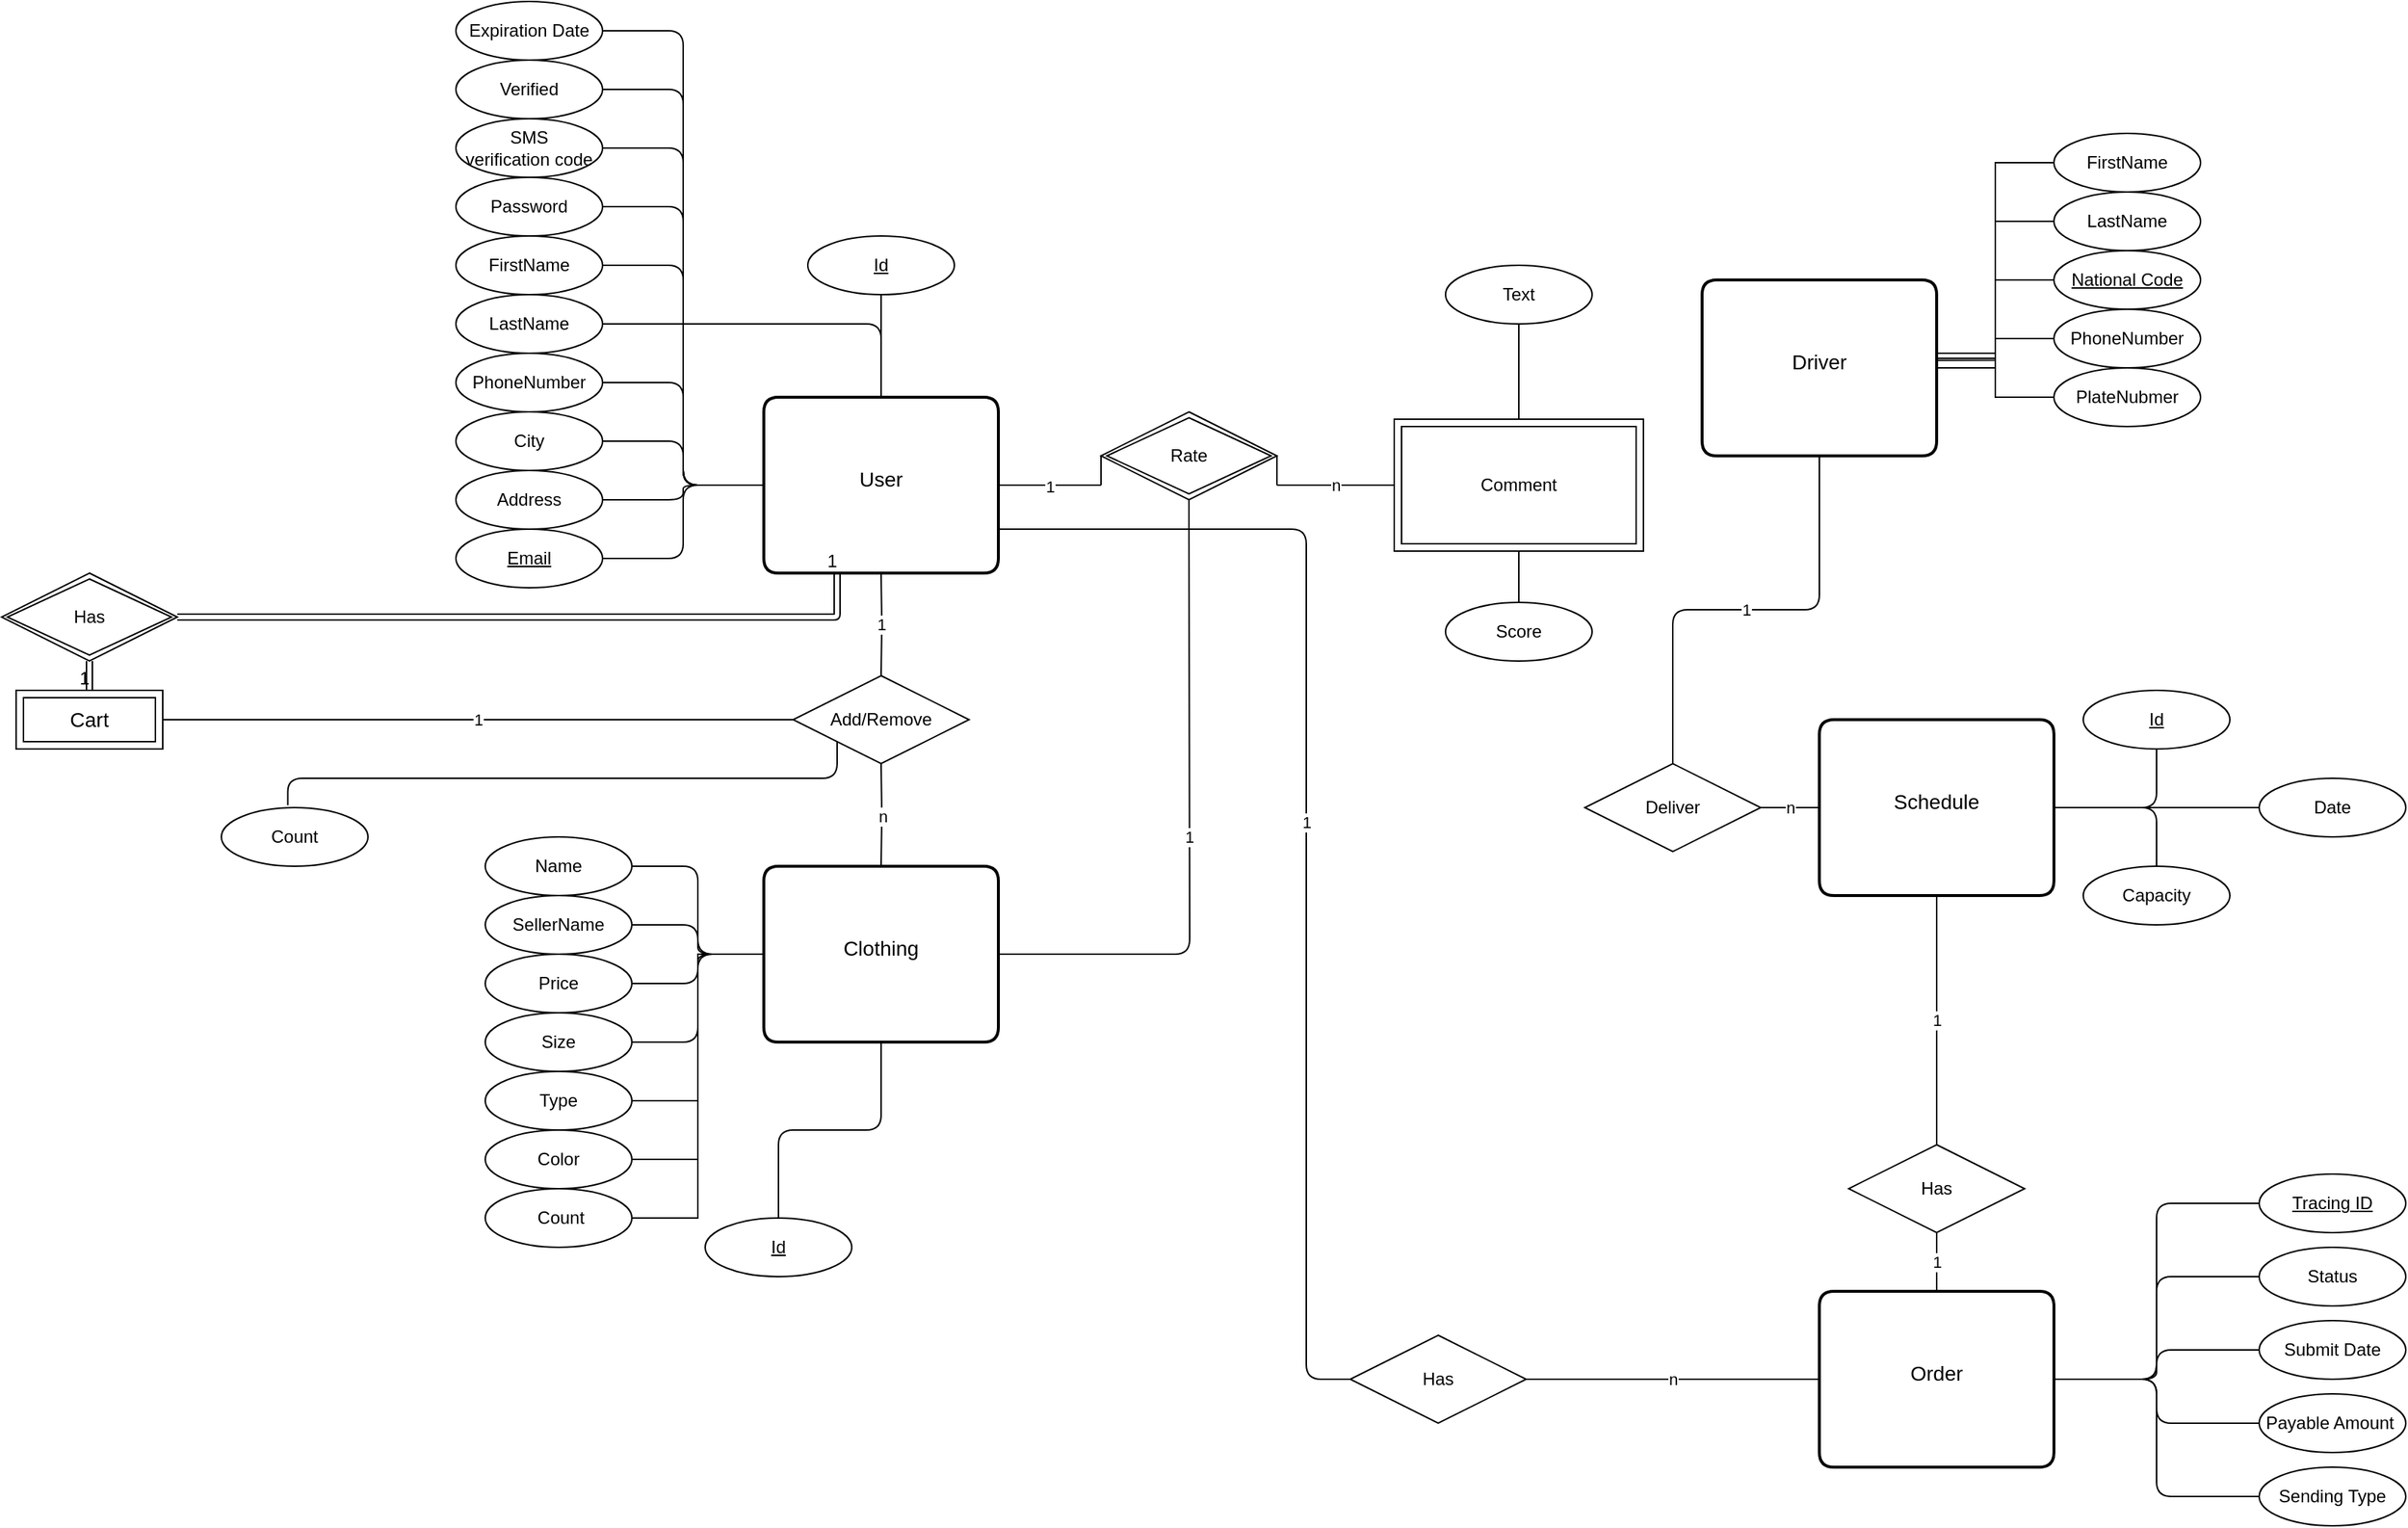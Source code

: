 <mxfile version="13.8.8" type="github">
  <diagram id="B7XgL3pODUn24mQnfjd7" name="Page-1">
    <mxGraphModel dx="1888" dy="1680" grid="1" gridSize="10" guides="1" tooltips="1" connect="1" arrows="1" fold="1" page="1" pageScale="1" pageWidth="850" pageHeight="1100" math="0" shadow="0">
      <root>
        <mxCell id="0" />
        <mxCell id="1" parent="0" />
        <mxCell id="Wokrbv4A2JVgRsXC0iDb-29" value="1" style="edgeStyle=orthogonalEdgeStyle;rounded=1;orthogonalLoop=1;jettySize=auto;html=1;endArrow=none;endFill=0;" parent="1" source="3wkuOAd4J-libN-LxBJQ-1" edge="1">
          <mxGeometry relative="1" as="geometry">
            <mxPoint x="-60" y="230" as="targetPoint" />
          </mxGeometry>
        </mxCell>
        <mxCell id="3wkuOAd4J-libN-LxBJQ-1" value="User" style="swimlane;childLayout=stackLayout;horizontal=1;startSize=110;horizontalStack=0;rounded=1;fontSize=14;fontStyle=0;strokeWidth=2;resizeParent=0;resizeLast=1;shadow=0;dashed=0;align=center;swimlaneLine=0;" parent="1" vertex="1">
          <mxGeometry x="-290" y="170" width="160" height="120" as="geometry" />
        </mxCell>
        <mxCell id="3wkuOAd4J-libN-LxBJQ-28" style="edgeStyle=orthogonalEdgeStyle;rounded=1;orthogonalLoop=1;jettySize=auto;html=1;entryX=1;entryY=0.5;entryDx=0;entryDy=0;endArrow=none;endFill=0;" parent="1" source="3wkuOAd4J-libN-LxBJQ-3" target="3wkuOAd4J-libN-LxBJQ-23" edge="1">
          <mxGeometry relative="1" as="geometry" />
        </mxCell>
        <mxCell id="Wokrbv4A2JVgRsXC0iDb-31" value="1" style="edgeStyle=orthogonalEdgeStyle;rounded=1;orthogonalLoop=1;jettySize=auto;html=1;exitX=1;exitY=0.5;exitDx=0;exitDy=0;entryX=0.5;entryY=1;entryDx=0;entryDy=0;endArrow=none;endFill=0;" parent="1" source="3wkuOAd4J-libN-LxBJQ-3" edge="1">
          <mxGeometry relative="1" as="geometry">
            <mxPoint y="260" as="targetPoint" />
          </mxGeometry>
        </mxCell>
        <mxCell id="3wkuOAd4J-libN-LxBJQ-3" value="Clothing" style="swimlane;childLayout=stackLayout;horizontal=1;startSize=110;horizontalStack=0;rounded=1;fontSize=14;fontStyle=0;strokeWidth=2;resizeParent=0;resizeLast=1;shadow=0;dashed=0;align=center;swimlaneLine=0;" parent="1" vertex="1">
          <mxGeometry x="-290" y="490" width="160" height="120" as="geometry" />
        </mxCell>
        <mxCell id="3wkuOAd4J-libN-LxBJQ-62" style="edgeStyle=orthogonalEdgeStyle;rounded=1;orthogonalLoop=1;jettySize=auto;html=1;entryX=0;entryY=0.5;entryDx=0;entryDy=0;endArrow=none;endFill=0;" parent="1" source="3wkuOAd4J-libN-LxBJQ-5" target="3wkuOAd4J-libN-LxBJQ-54" edge="1">
          <mxGeometry relative="1" as="geometry" />
        </mxCell>
        <mxCell id="3wkuOAd4J-libN-LxBJQ-5" value="Order" style="swimlane;childLayout=stackLayout;horizontal=1;startSize=110;horizontalStack=0;rounded=1;fontSize=14;fontStyle=0;strokeWidth=2;resizeParent=0;resizeLast=1;shadow=0;dashed=0;align=center;swimlaneLine=0;" parent="1" vertex="1">
          <mxGeometry x="430" y="780" width="160" height="120" as="geometry" />
        </mxCell>
        <mxCell id="3wkuOAd4J-libN-LxBJQ-6" value="Driver" style="swimlane;childLayout=stackLayout;horizontal=1;startSize=110;horizontalStack=0;rounded=1;fontSize=14;fontStyle=0;strokeWidth=2;resizeParent=0;resizeLast=1;shadow=0;dashed=0;align=center;swimlaneLine=0;" parent="1" vertex="1">
          <mxGeometry x="350" y="90" width="160" height="120" as="geometry" />
        </mxCell>
        <mxCell id="Wokrbv4A2JVgRsXC0iDb-5" value="1" style="edgeStyle=orthogonalEdgeStyle;rounded=1;orthogonalLoop=1;jettySize=auto;html=1;exitX=0.5;exitY=1;exitDx=0;exitDy=0;entryX=0.5;entryY=0;entryDx=0;entryDy=0;endArrow=none;endFill=0;" parent="1" source="3wkuOAd4J-libN-LxBJQ-7" target="Wokrbv4A2JVgRsXC0iDb-4" edge="1">
          <mxGeometry relative="1" as="geometry" />
        </mxCell>
        <mxCell id="3wkuOAd4J-libN-LxBJQ-7" value="Schedule" style="swimlane;childLayout=stackLayout;horizontal=1;startSize=110;horizontalStack=0;rounded=1;fontSize=14;fontStyle=0;strokeWidth=2;resizeParent=0;resizeLast=1;shadow=0;dashed=0;align=center;swimlaneLine=0;" parent="1" vertex="1">
          <mxGeometry x="430" y="390" width="160" height="120" as="geometry">
            <mxRectangle x="430" y="390" width="90" height="110" as="alternateBounds" />
          </mxGeometry>
        </mxCell>
        <mxCell id="3wkuOAd4J-libN-LxBJQ-16" style="edgeStyle=orthogonalEdgeStyle;rounded=1;orthogonalLoop=1;jettySize=auto;html=1;exitX=1;exitY=0.5;exitDx=0;exitDy=0;entryX=0;entryY=0.5;entryDx=0;entryDy=0;endArrow=none;endFill=0;" parent="1" source="3wkuOAd4J-libN-LxBJQ-9" target="3wkuOAd4J-libN-LxBJQ-1" edge="1">
          <mxGeometry relative="1" as="geometry" />
        </mxCell>
        <mxCell id="3wkuOAd4J-libN-LxBJQ-9" value="FirstName" style="ellipse;whiteSpace=wrap;html=1;align=center;" parent="1" vertex="1">
          <mxGeometry x="-500" y="60" width="100" height="40" as="geometry" />
        </mxCell>
        <mxCell id="3wkuOAd4J-libN-LxBJQ-17" style="edgeStyle=orthogonalEdgeStyle;rounded=1;orthogonalLoop=1;jettySize=auto;html=1;exitX=1;exitY=0.5;exitDx=0;exitDy=0;endArrow=none;endFill=0;" parent="1" source="3wkuOAd4J-libN-LxBJQ-10" target="3wkuOAd4J-libN-LxBJQ-1" edge="1">
          <mxGeometry relative="1" as="geometry" />
        </mxCell>
        <mxCell id="3wkuOAd4J-libN-LxBJQ-10" value="LastName" style="ellipse;whiteSpace=wrap;html=1;align=center;" parent="1" vertex="1">
          <mxGeometry x="-500" y="100" width="100" height="40" as="geometry" />
        </mxCell>
        <mxCell id="3wkuOAd4J-libN-LxBJQ-18" style="edgeStyle=orthogonalEdgeStyle;rounded=1;orthogonalLoop=1;jettySize=auto;html=1;exitX=1;exitY=0.5;exitDx=0;exitDy=0;endArrow=none;endFill=0;" parent="1" source="3wkuOAd4J-libN-LxBJQ-11" target="3wkuOAd4J-libN-LxBJQ-1" edge="1">
          <mxGeometry relative="1" as="geometry" />
        </mxCell>
        <mxCell id="3wkuOAd4J-libN-LxBJQ-11" value="PhoneNumber" style="ellipse;whiteSpace=wrap;html=1;align=center;" parent="1" vertex="1">
          <mxGeometry x="-500" y="140" width="100" height="40" as="geometry" />
        </mxCell>
        <mxCell id="3wkuOAd4J-libN-LxBJQ-20" style="edgeStyle=orthogonalEdgeStyle;rounded=1;orthogonalLoop=1;jettySize=auto;html=1;exitX=1;exitY=0.5;exitDx=0;exitDy=0;endArrow=none;endFill=0;" parent="1" source="3wkuOAd4J-libN-LxBJQ-12" target="3wkuOAd4J-libN-LxBJQ-1" edge="1">
          <mxGeometry relative="1" as="geometry" />
        </mxCell>
        <mxCell id="3wkuOAd4J-libN-LxBJQ-12" value="City" style="ellipse;whiteSpace=wrap;html=1;align=center;" parent="1" vertex="1">
          <mxGeometry x="-500" y="180" width="100" height="40" as="geometry" />
        </mxCell>
        <mxCell id="3wkuOAd4J-libN-LxBJQ-21" style="edgeStyle=orthogonalEdgeStyle;rounded=1;orthogonalLoop=1;jettySize=auto;html=1;exitX=1;exitY=0.5;exitDx=0;exitDy=0;endArrow=none;endFill=0;" parent="1" source="3wkuOAd4J-libN-LxBJQ-13" target="3wkuOAd4J-libN-LxBJQ-1" edge="1">
          <mxGeometry relative="1" as="geometry" />
        </mxCell>
        <mxCell id="3wkuOAd4J-libN-LxBJQ-13" value="Address" style="ellipse;whiteSpace=wrap;html=1;align=center;" parent="1" vertex="1">
          <mxGeometry x="-500" y="220" width="100" height="40" as="geometry" />
        </mxCell>
        <mxCell id="3wkuOAd4J-libN-LxBJQ-22" style="edgeStyle=orthogonalEdgeStyle;rounded=1;orthogonalLoop=1;jettySize=auto;html=1;exitX=1;exitY=0.5;exitDx=0;exitDy=0;endArrow=none;endFill=0;" parent="1" source="3wkuOAd4J-libN-LxBJQ-14" target="3wkuOAd4J-libN-LxBJQ-1" edge="1">
          <mxGeometry relative="1" as="geometry" />
        </mxCell>
        <mxCell id="3wkuOAd4J-libN-LxBJQ-14" value="&lt;u&gt;Email&lt;/u&gt;" style="ellipse;whiteSpace=wrap;html=1;align=center;" parent="1" vertex="1">
          <mxGeometry x="-500" y="260" width="100" height="40" as="geometry" />
        </mxCell>
        <mxCell id="3wkuOAd4J-libN-LxBJQ-23" value="Name" style="ellipse;whiteSpace=wrap;html=1;align=center;" parent="1" vertex="1">
          <mxGeometry x="-480" y="470" width="100" height="40" as="geometry" />
        </mxCell>
        <mxCell id="3wkuOAd4J-libN-LxBJQ-29" style="edgeStyle=orthogonalEdgeStyle;rounded=1;orthogonalLoop=1;jettySize=auto;html=1;endArrow=none;endFill=0;" parent="1" source="3wkuOAd4J-libN-LxBJQ-24" target="3wkuOAd4J-libN-LxBJQ-3" edge="1">
          <mxGeometry relative="1" as="geometry" />
        </mxCell>
        <mxCell id="3wkuOAd4J-libN-LxBJQ-24" value="SellerName" style="ellipse;whiteSpace=wrap;html=1;align=center;" parent="1" vertex="1">
          <mxGeometry x="-480" y="510" width="100" height="40" as="geometry" />
        </mxCell>
        <mxCell id="3wkuOAd4J-libN-LxBJQ-30" style="edgeStyle=orthogonalEdgeStyle;rounded=1;orthogonalLoop=1;jettySize=auto;html=1;exitX=1;exitY=0.5;exitDx=0;exitDy=0;endArrow=none;endFill=0;" parent="1" source="3wkuOAd4J-libN-LxBJQ-25" target="3wkuOAd4J-libN-LxBJQ-3" edge="1">
          <mxGeometry relative="1" as="geometry" />
        </mxCell>
        <mxCell id="3wkuOAd4J-libN-LxBJQ-25" value="Price" style="ellipse;whiteSpace=wrap;html=1;align=center;" parent="1" vertex="1">
          <mxGeometry x="-480" y="550" width="100" height="40" as="geometry" />
        </mxCell>
        <mxCell id="3wkuOAd4J-libN-LxBJQ-34" style="edgeStyle=orthogonalEdgeStyle;rounded=1;orthogonalLoop=1;jettySize=auto;html=1;exitX=1;exitY=0.5;exitDx=0;exitDy=0;entryX=0;entryY=0.5;entryDx=0;entryDy=0;endArrow=none;endFill=0;" parent="1" source="3wkuOAd4J-libN-LxBJQ-27" target="3wkuOAd4J-libN-LxBJQ-3" edge="1">
          <mxGeometry relative="1" as="geometry" />
        </mxCell>
        <mxCell id="3wkuOAd4J-libN-LxBJQ-27" value="Size" style="ellipse;whiteSpace=wrap;html=1;align=center;" parent="1" vertex="1">
          <mxGeometry x="-480" y="590" width="100" height="40" as="geometry" />
        </mxCell>
        <mxCell id="3wkuOAd4J-libN-LxBJQ-37" style="edgeStyle=orthogonalEdgeStyle;rounded=1;orthogonalLoop=1;jettySize=auto;html=1;endArrow=none;endFill=0;" parent="1" source="3wkuOAd4J-libN-LxBJQ-36" target="3wkuOAd4J-libN-LxBJQ-3" edge="1">
          <mxGeometry relative="1" as="geometry" />
        </mxCell>
        <mxCell id="3wkuOAd4J-libN-LxBJQ-36" value="Id" style="ellipse;whiteSpace=wrap;html=1;align=center;fontStyle=4;" parent="1" vertex="1">
          <mxGeometry x="-330" y="730" width="100" height="40" as="geometry" />
        </mxCell>
        <mxCell id="Wokrbv4A2JVgRsXC0iDb-27" style="edgeStyle=orthogonalEdgeStyle;rounded=1;orthogonalLoop=1;jettySize=auto;html=1;exitX=0.453;exitY=-0.042;exitDx=0;exitDy=0;endArrow=none;endFill=0;entryX=0;entryY=1;entryDx=0;entryDy=0;exitPerimeter=0;" parent="1" source="3wkuOAd4J-libN-LxBJQ-45" target="Wokrbv4A2JVgRsXC0iDb-24" edge="1">
          <mxGeometry relative="1" as="geometry">
            <mxPoint x="-530" y="420" as="targetPoint" />
            <Array as="points">
              <mxPoint x="-615" y="430" />
              <mxPoint x="-240" y="430" />
            </Array>
          </mxGeometry>
        </mxCell>
        <mxCell id="3wkuOAd4J-libN-LxBJQ-45" value="Count" style="ellipse;whiteSpace=wrap;html=1;align=center;" parent="1" vertex="1">
          <mxGeometry x="-660" y="450" width="100" height="40" as="geometry" />
        </mxCell>
        <mxCell id="3wkuOAd4J-libN-LxBJQ-55" style="edgeStyle=orthogonalEdgeStyle;rounded=1;orthogonalLoop=1;jettySize=auto;html=1;entryX=1;entryY=0.5;entryDx=0;entryDy=0;endArrow=none;endFill=0;" parent="1" source="3wkuOAd4J-libN-LxBJQ-49" target="3wkuOAd4J-libN-LxBJQ-5" edge="1">
          <mxGeometry relative="1" as="geometry" />
        </mxCell>
        <mxCell id="3wkuOAd4J-libN-LxBJQ-49" value="Tracing ID" style="ellipse;whiteSpace=wrap;html=1;align=center;fontStyle=4;" parent="1" vertex="1">
          <mxGeometry x="730" y="700" width="100" height="40" as="geometry" />
        </mxCell>
        <mxCell id="3wkuOAd4J-libN-LxBJQ-56" style="edgeStyle=orthogonalEdgeStyle;rounded=1;orthogonalLoop=1;jettySize=auto;html=1;exitX=0;exitY=0.5;exitDx=0;exitDy=0;endArrow=none;endFill=0;" parent="1" source="3wkuOAd4J-libN-LxBJQ-50" target="3wkuOAd4J-libN-LxBJQ-5" edge="1">
          <mxGeometry relative="1" as="geometry" />
        </mxCell>
        <mxCell id="3wkuOAd4J-libN-LxBJQ-50" value="Status" style="ellipse;whiteSpace=wrap;html=1;align=center;" parent="1" vertex="1">
          <mxGeometry x="730" y="750" width="100" height="40" as="geometry" />
        </mxCell>
        <mxCell id="3wkuOAd4J-libN-LxBJQ-57" style="edgeStyle=orthogonalEdgeStyle;rounded=1;orthogonalLoop=1;jettySize=auto;html=1;exitX=0;exitY=0.5;exitDx=0;exitDy=0;endArrow=none;endFill=0;" parent="1" source="3wkuOAd4J-libN-LxBJQ-51" target="3wkuOAd4J-libN-LxBJQ-5" edge="1">
          <mxGeometry relative="1" as="geometry" />
        </mxCell>
        <mxCell id="3wkuOAd4J-libN-LxBJQ-51" value="Submit Date" style="ellipse;whiteSpace=wrap;html=1;align=center;" parent="1" vertex="1">
          <mxGeometry x="730" y="800" width="100" height="40" as="geometry" />
        </mxCell>
        <mxCell id="3wkuOAd4J-libN-LxBJQ-58" style="edgeStyle=orthogonalEdgeStyle;rounded=1;orthogonalLoop=1;jettySize=auto;html=1;exitX=0;exitY=0.5;exitDx=0;exitDy=0;endArrow=none;endFill=0;" parent="1" source="3wkuOAd4J-libN-LxBJQ-52" target="3wkuOAd4J-libN-LxBJQ-5" edge="1">
          <mxGeometry relative="1" as="geometry" />
        </mxCell>
        <mxCell id="3wkuOAd4J-libN-LxBJQ-52" value="Payable Amount&amp;nbsp;" style="ellipse;whiteSpace=wrap;html=1;align=center;" parent="1" vertex="1">
          <mxGeometry x="730" y="850" width="100" height="40" as="geometry" />
        </mxCell>
        <mxCell id="3wkuOAd4J-libN-LxBJQ-54" value="Sending Type" style="ellipse;whiteSpace=wrap;html=1;align=center;" parent="1" vertex="1">
          <mxGeometry x="730" y="900" width="100" height="40" as="geometry" />
        </mxCell>
        <mxCell id="3wkuOAd4J-libN-LxBJQ-64" style="edgeStyle=orthogonalEdgeStyle;rounded=1;orthogonalLoop=1;jettySize=auto;html=1;endArrow=none;endFill=0;" parent="1" source="3wkuOAd4J-libN-LxBJQ-63" target="3wkuOAd4J-libN-LxBJQ-1" edge="1">
          <mxGeometry relative="1" as="geometry" />
        </mxCell>
        <mxCell id="3wkuOAd4J-libN-LxBJQ-63" value="Id" style="ellipse;whiteSpace=wrap;html=1;align=center;fontStyle=4;" parent="1" vertex="1">
          <mxGeometry x="-260" y="60" width="100" height="40" as="geometry" />
        </mxCell>
        <mxCell id="pEwSPlvupSQLcDzylhH3-2" style="edgeStyle=orthogonalEdgeStyle;rounded=0;orthogonalLoop=1;jettySize=auto;html=1;entryX=0;entryY=0.5;entryDx=0;entryDy=0;endArrow=none;endFill=0;" parent="1" source="pEwSPlvupSQLcDzylhH3-1" target="3wkuOAd4J-libN-LxBJQ-3" edge="1">
          <mxGeometry relative="1" as="geometry" />
        </mxCell>
        <mxCell id="pEwSPlvupSQLcDzylhH3-1" value="Type" style="ellipse;whiteSpace=wrap;html=1;align=center;" parent="1" vertex="1">
          <mxGeometry x="-480" y="630" width="100" height="40" as="geometry" />
        </mxCell>
        <mxCell id="pEwSPlvupSQLcDzylhH3-5" style="edgeStyle=orthogonalEdgeStyle;rounded=0;orthogonalLoop=1;jettySize=auto;html=1;entryX=0;entryY=0.5;entryDx=0;entryDy=0;endArrow=none;endFill=0;" parent="1" source="pEwSPlvupSQLcDzylhH3-3" target="3wkuOAd4J-libN-LxBJQ-3" edge="1">
          <mxGeometry relative="1" as="geometry" />
        </mxCell>
        <mxCell id="pEwSPlvupSQLcDzylhH3-3" value="Color" style="ellipse;whiteSpace=wrap;html=1;align=center;" parent="1" vertex="1">
          <mxGeometry x="-480" y="670" width="100" height="40" as="geometry" />
        </mxCell>
        <mxCell id="pEwSPlvupSQLcDzylhH3-6" style="edgeStyle=orthogonalEdgeStyle;rounded=0;orthogonalLoop=1;jettySize=auto;html=1;entryX=0;entryY=0.5;entryDx=0;entryDy=0;endArrow=none;endFill=0;" parent="1" source="pEwSPlvupSQLcDzylhH3-4" target="3wkuOAd4J-libN-LxBJQ-3" edge="1">
          <mxGeometry relative="1" as="geometry" />
        </mxCell>
        <mxCell id="pEwSPlvupSQLcDzylhH3-4" value="&amp;nbsp;Count" style="ellipse;whiteSpace=wrap;html=1;align=center;" parent="1" vertex="1">
          <mxGeometry x="-480" y="710" width="100" height="40" as="geometry" />
        </mxCell>
        <mxCell id="Wokrbv4A2JVgRsXC0iDb-26" value="1" style="edgeStyle=orthogonalEdgeStyle;rounded=1;orthogonalLoop=1;jettySize=auto;html=1;exitX=1;exitY=0.5;exitDx=0;exitDy=0;entryX=0;entryY=0.5;entryDx=0;entryDy=0;endArrow=none;endFill=0;" parent="1" source="pEwSPlvupSQLcDzylhH3-7" target="Wokrbv4A2JVgRsXC0iDb-24" edge="1">
          <mxGeometry relative="1" as="geometry" />
        </mxCell>
        <mxCell id="pEwSPlvupSQLcDzylhH3-7" value="&lt;span style=&quot;font-size: 14px&quot;&gt;Cart&lt;/span&gt;" style="shape=ext;margin=3;double=1;whiteSpace=wrap;html=1;align=center;" parent="1" vertex="1">
          <mxGeometry x="-800" y="370" width="100" height="40" as="geometry" />
        </mxCell>
        <mxCell id="pEwSPlvupSQLcDzylhH3-16" style="edgeStyle=orthogonalEdgeStyle;rounded=0;orthogonalLoop=1;jettySize=auto;html=1;entryX=0.994;entryY=0.457;entryDx=0;entryDy=0;entryPerimeter=0;endArrow=none;endFill=0;" parent="1" source="pEwSPlvupSQLcDzylhH3-11" target="3wkuOAd4J-libN-LxBJQ-6" edge="1">
          <mxGeometry relative="1" as="geometry" />
        </mxCell>
        <mxCell id="pEwSPlvupSQLcDzylhH3-11" value="FirstName" style="ellipse;whiteSpace=wrap;html=1;align=center;" parent="1" vertex="1">
          <mxGeometry x="590" y="-10" width="100" height="40" as="geometry" />
        </mxCell>
        <mxCell id="pEwSPlvupSQLcDzylhH3-17" style="edgeStyle=orthogonalEdgeStyle;rounded=0;orthogonalLoop=1;jettySize=auto;html=1;entryX=0.994;entryY=0.446;entryDx=0;entryDy=0;entryPerimeter=0;endArrow=none;endFill=0;" parent="1" source="pEwSPlvupSQLcDzylhH3-12" target="3wkuOAd4J-libN-LxBJQ-6" edge="1">
          <mxGeometry relative="1" as="geometry" />
        </mxCell>
        <mxCell id="pEwSPlvupSQLcDzylhH3-12" value="LastName" style="ellipse;whiteSpace=wrap;html=1;align=center;" parent="1" vertex="1">
          <mxGeometry x="590" y="30" width="100" height="40" as="geometry" />
        </mxCell>
        <mxCell id="pEwSPlvupSQLcDzylhH3-19" style="edgeStyle=orthogonalEdgeStyle;rounded=0;orthogonalLoop=1;jettySize=auto;html=1;endArrow=none;endFill=0;" parent="1" source="pEwSPlvupSQLcDzylhH3-13" target="3wkuOAd4J-libN-LxBJQ-6" edge="1">
          <mxGeometry relative="1" as="geometry" />
        </mxCell>
        <mxCell id="pEwSPlvupSQLcDzylhH3-13" value="National Code" style="ellipse;whiteSpace=wrap;html=1;align=center;fontStyle=4;" parent="1" vertex="1">
          <mxGeometry x="590" y="70" width="100" height="40" as="geometry" />
        </mxCell>
        <mxCell id="pEwSPlvupSQLcDzylhH3-20" style="edgeStyle=orthogonalEdgeStyle;rounded=0;orthogonalLoop=1;jettySize=auto;html=1;exitX=0;exitY=0.5;exitDx=0;exitDy=0;entryX=1;entryY=0.417;entryDx=0;entryDy=0;entryPerimeter=0;endArrow=none;endFill=0;" parent="1" source="pEwSPlvupSQLcDzylhH3-14" target="3wkuOAd4J-libN-LxBJQ-6" edge="1">
          <mxGeometry relative="1" as="geometry" />
        </mxCell>
        <mxCell id="pEwSPlvupSQLcDzylhH3-14" value="PhoneNumber" style="ellipse;whiteSpace=wrap;html=1;align=center;" parent="1" vertex="1">
          <mxGeometry x="590" y="110" width="100" height="40" as="geometry" />
        </mxCell>
        <mxCell id="pEwSPlvupSQLcDzylhH3-21" style="edgeStyle=orthogonalEdgeStyle;rounded=0;orthogonalLoop=1;jettySize=auto;html=1;entryX=1;entryY=0.5;entryDx=0;entryDy=0;endArrow=none;endFill=0;" parent="1" source="pEwSPlvupSQLcDzylhH3-15" target="3wkuOAd4J-libN-LxBJQ-6" edge="1">
          <mxGeometry relative="1" as="geometry" />
        </mxCell>
        <mxCell id="pEwSPlvupSQLcDzylhH3-15" value="PlateNubmer" style="ellipse;whiteSpace=wrap;html=1;align=center;" parent="1" vertex="1">
          <mxGeometry x="590" y="150" width="100" height="40" as="geometry" />
        </mxCell>
        <mxCell id="Wokrbv4A2JVgRsXC0iDb-10" style="edgeStyle=orthogonalEdgeStyle;rounded=1;orthogonalLoop=1;jettySize=auto;html=1;exitX=0.5;exitY=1;exitDx=0;exitDy=0;entryX=1;entryY=0.5;entryDx=0;entryDy=0;endArrow=none;endFill=0;" parent="1" source="pEwSPlvupSQLcDzylhH3-22" target="3wkuOAd4J-libN-LxBJQ-7" edge="1">
          <mxGeometry relative="1" as="geometry" />
        </mxCell>
        <mxCell id="pEwSPlvupSQLcDzylhH3-22" value="Id" style="ellipse;whiteSpace=wrap;html=1;align=center;fontStyle=4;" parent="1" vertex="1">
          <mxGeometry x="610" y="370" width="100" height="40" as="geometry" />
        </mxCell>
        <mxCell id="Wokrbv4A2JVgRsXC0iDb-2" style="edgeStyle=orthogonalEdgeStyle;rounded=1;orthogonalLoop=1;jettySize=auto;html=1;exitX=0;exitY=0.5;exitDx=0;exitDy=0;entryX=1;entryY=0.5;entryDx=0;entryDy=0;endArrow=none;endFill=0;" parent="1" source="pEwSPlvupSQLcDzylhH3-23" target="3wkuOAd4J-libN-LxBJQ-7" edge="1">
          <mxGeometry relative="1" as="geometry" />
        </mxCell>
        <mxCell id="pEwSPlvupSQLcDzylhH3-23" value="Date" style="ellipse;whiteSpace=wrap;html=1;align=center;" parent="1" vertex="1">
          <mxGeometry x="730" y="430" width="100" height="40" as="geometry" />
        </mxCell>
        <mxCell id="Wokrbv4A2JVgRsXC0iDb-11" style="edgeStyle=orthogonalEdgeStyle;rounded=1;orthogonalLoop=1;jettySize=auto;html=1;exitX=0.5;exitY=0;exitDx=0;exitDy=0;endArrow=none;endFill=0;" parent="1" source="pEwSPlvupSQLcDzylhH3-24" target="3wkuOAd4J-libN-LxBJQ-7" edge="1">
          <mxGeometry relative="1" as="geometry" />
        </mxCell>
        <mxCell id="pEwSPlvupSQLcDzylhH3-24" value="Capacity" style="ellipse;whiteSpace=wrap;html=1;align=center;" parent="1" vertex="1">
          <mxGeometry x="610" y="490" width="100" height="40" as="geometry" />
        </mxCell>
        <mxCell id="Wokrbv4A2JVgRsXC0iDb-6" value="1" style="edgeStyle=orthogonalEdgeStyle;rounded=1;orthogonalLoop=1;jettySize=auto;html=1;exitX=0.5;exitY=1;exitDx=0;exitDy=0;entryX=0.5;entryY=0;entryDx=0;entryDy=0;endArrow=none;endFill=0;" parent="1" source="Wokrbv4A2JVgRsXC0iDb-4" target="3wkuOAd4J-libN-LxBJQ-5" edge="1">
          <mxGeometry relative="1" as="geometry" />
        </mxCell>
        <mxCell id="Wokrbv4A2JVgRsXC0iDb-4" value="Has" style="shape=rhombus;perimeter=rhombusPerimeter;whiteSpace=wrap;html=1;align=center;" parent="1" vertex="1">
          <mxGeometry x="450" y="680" width="120" height="60" as="geometry" />
        </mxCell>
        <mxCell id="Wokrbv4A2JVgRsXC0iDb-8" value="n" style="edgeStyle=orthogonalEdgeStyle;rounded=1;orthogonalLoop=1;jettySize=auto;html=1;exitX=1;exitY=0.5;exitDx=0;exitDy=0;entryX=0;entryY=0.5;entryDx=0;entryDy=0;endArrow=none;endFill=0;" parent="1" source="Wokrbv4A2JVgRsXC0iDb-7" target="3wkuOAd4J-libN-LxBJQ-7" edge="1">
          <mxGeometry relative="1" as="geometry" />
        </mxCell>
        <mxCell id="Wokrbv4A2JVgRsXC0iDb-9" value="1" style="edgeStyle=orthogonalEdgeStyle;rounded=1;orthogonalLoop=1;jettySize=auto;html=1;exitX=0.5;exitY=0;exitDx=0;exitDy=0;entryX=0.5;entryY=1;entryDx=0;entryDy=0;endArrow=none;endFill=0;" parent="1" source="Wokrbv4A2JVgRsXC0iDb-7" target="3wkuOAd4J-libN-LxBJQ-6" edge="1">
          <mxGeometry relative="1" as="geometry" />
        </mxCell>
        <mxCell id="Wokrbv4A2JVgRsXC0iDb-7" value="Deliver" style="shape=rhombus;perimeter=rhombusPerimeter;whiteSpace=wrap;html=1;align=center;" parent="1" vertex="1">
          <mxGeometry x="270" y="420" width="120" height="60" as="geometry" />
        </mxCell>
        <mxCell id="Wokrbv4A2JVgRsXC0iDb-30" value="n" style="edgeStyle=orthogonalEdgeStyle;rounded=1;orthogonalLoop=1;jettySize=auto;html=1;endArrow=none;endFill=0;" parent="1" source="Wokrbv4A2JVgRsXC0iDb-14" edge="1">
          <mxGeometry relative="1" as="geometry">
            <mxPoint x="60" y="230" as="targetPoint" />
          </mxGeometry>
        </mxCell>
        <mxCell id="Wokrbv4A2JVgRsXC0iDb-14" value="Comment" style="shape=ext;margin=3;double=1;whiteSpace=wrap;html=1;align=center;" parent="1" vertex="1">
          <mxGeometry x="140" y="185" width="170" height="90" as="geometry" />
        </mxCell>
        <mxCell id="Wokrbv4A2JVgRsXC0iDb-17" value="1" style="edgeStyle=orthogonalEdgeStyle;rounded=1;orthogonalLoop=1;jettySize=auto;html=1;exitX=0.5;exitY=0;exitDx=0;exitDy=0;entryX=0.5;entryY=1;entryDx=0;entryDy=0;endArrow=none;endFill=0;" parent="1" target="3wkuOAd4J-libN-LxBJQ-1" edge="1">
          <mxGeometry relative="1" as="geometry">
            <mxPoint x="-210" y="360" as="sourcePoint" />
          </mxGeometry>
        </mxCell>
        <mxCell id="Wokrbv4A2JVgRsXC0iDb-18" value="n" style="edgeStyle=orthogonalEdgeStyle;rounded=1;orthogonalLoop=1;jettySize=auto;html=1;exitX=0.5;exitY=1;exitDx=0;exitDy=0;entryX=0.5;entryY=0;entryDx=0;entryDy=0;endArrow=none;endFill=0;" parent="1" target="3wkuOAd4J-libN-LxBJQ-3" edge="1">
          <mxGeometry relative="1" as="geometry">
            <mxPoint x="-210" y="420" as="sourcePoint" />
          </mxGeometry>
        </mxCell>
        <mxCell id="Wokrbv4A2JVgRsXC0iDb-21" value="" style="edgeStyle=orthogonalEdgeStyle;rounded=1;orthogonalLoop=1;jettySize=auto;html=1;endArrow=none;endFill=0;" parent="1" source="Wokrbv4A2JVgRsXC0iDb-20" target="Wokrbv4A2JVgRsXC0iDb-14" edge="1">
          <mxGeometry relative="1" as="geometry" />
        </mxCell>
        <mxCell id="Wokrbv4A2JVgRsXC0iDb-20" value="Score" style="ellipse;whiteSpace=wrap;html=1;align=center;" parent="1" vertex="1">
          <mxGeometry x="175" y="310" width="100" height="40" as="geometry" />
        </mxCell>
        <mxCell id="Wokrbv4A2JVgRsXC0iDb-23" value="" style="edgeStyle=orthogonalEdgeStyle;rounded=1;orthogonalLoop=1;jettySize=auto;html=1;endArrow=none;endFill=0;" parent="1" source="Wokrbv4A2JVgRsXC0iDb-22" target="Wokrbv4A2JVgRsXC0iDb-14" edge="1">
          <mxGeometry relative="1" as="geometry" />
        </mxCell>
        <mxCell id="Wokrbv4A2JVgRsXC0iDb-22" value="Text" style="ellipse;whiteSpace=wrap;html=1;align=center;" parent="1" vertex="1">
          <mxGeometry x="175" y="80" width="100" height="40" as="geometry" />
        </mxCell>
        <mxCell id="Wokrbv4A2JVgRsXC0iDb-24" value="Add/Remove" style="shape=rhombus;perimeter=rhombusPerimeter;whiteSpace=wrap;html=1;align=center;" parent="1" vertex="1">
          <mxGeometry x="-270" y="360" width="120" height="60" as="geometry" />
        </mxCell>
        <mxCell id="Wokrbv4A2JVgRsXC0iDb-33" style="edgeStyle=orthogonalEdgeStyle;rounded=1;orthogonalLoop=1;jettySize=auto;html=1;exitX=0;exitY=0.5;exitDx=0;exitDy=0;endArrow=none;endFill=0;" parent="1" source="Wokrbv4A2JVgRsXC0iDb-32" edge="1">
          <mxGeometry relative="1" as="geometry">
            <mxPoint x="-60" y="230" as="targetPoint" />
          </mxGeometry>
        </mxCell>
        <mxCell id="Wokrbv4A2JVgRsXC0iDb-34" style="edgeStyle=orthogonalEdgeStyle;rounded=1;orthogonalLoop=1;jettySize=auto;html=1;exitX=1;exitY=0.5;exitDx=0;exitDy=0;endArrow=none;endFill=0;" parent="1" source="Wokrbv4A2JVgRsXC0iDb-32" edge="1">
          <mxGeometry relative="1" as="geometry">
            <mxPoint x="60" y="230" as="targetPoint" />
          </mxGeometry>
        </mxCell>
        <mxCell id="Wokrbv4A2JVgRsXC0iDb-35" style="edgeStyle=orthogonalEdgeStyle;rounded=1;orthogonalLoop=1;jettySize=auto;html=1;exitX=0.5;exitY=1;exitDx=0;exitDy=0;endArrow=none;endFill=0;" parent="1" source="Wokrbv4A2JVgRsXC0iDb-32" edge="1">
          <mxGeometry relative="1" as="geometry">
            <mxPoint y="270" as="targetPoint" />
          </mxGeometry>
        </mxCell>
        <mxCell id="Wokrbv4A2JVgRsXC0iDb-32" value="Rate" style="shape=rhombus;double=1;perimeter=rhombusPerimeter;whiteSpace=wrap;html=1;align=center;" parent="1" vertex="1">
          <mxGeometry x="-60" y="180" width="120" height="60" as="geometry" />
        </mxCell>
        <mxCell id="Wokrbv4A2JVgRsXC0iDb-37" value="Has" style="shape=rhombus;double=1;perimeter=rhombusPerimeter;whiteSpace=wrap;html=1;align=center;" parent="1" vertex="1">
          <mxGeometry x="-810" y="290" width="120" height="60" as="geometry" />
        </mxCell>
        <mxCell id="Wokrbv4A2JVgRsXC0iDb-41" value="" style="shape=link;html=1;rounded=1;endArrow=none;endFill=0;strokeColor=#000000;exitX=1;exitY=0.5;exitDx=0;exitDy=0;" parent="1" source="Wokrbv4A2JVgRsXC0iDb-37" edge="1">
          <mxGeometry relative="1" as="geometry">
            <mxPoint x="-550" y="319.66" as="sourcePoint" />
            <mxPoint x="-240" y="290" as="targetPoint" />
            <Array as="points">
              <mxPoint x="-240" y="320" />
            </Array>
          </mxGeometry>
        </mxCell>
        <mxCell id="Wokrbv4A2JVgRsXC0iDb-42" value="1" style="resizable=0;html=1;align=right;verticalAlign=bottom;" parent="Wokrbv4A2JVgRsXC0iDb-41" connectable="0" vertex="1">
          <mxGeometry x="1" relative="1" as="geometry" />
        </mxCell>
        <mxCell id="Wokrbv4A2JVgRsXC0iDb-43" value="" style="shape=link;html=1;rounded=0;endArrow=none;endFill=0;strokeColor=#000000;exitX=0.5;exitY=1;exitDx=0;exitDy=0;entryX=0.5;entryY=0;entryDx=0;entryDy=0;" parent="1" source="Wokrbv4A2JVgRsXC0iDb-37" target="pEwSPlvupSQLcDzylhH3-7" edge="1">
          <mxGeometry relative="1" as="geometry">
            <mxPoint x="-720" y="350" as="sourcePoint" />
            <mxPoint x="-560" y="350" as="targetPoint" />
          </mxGeometry>
        </mxCell>
        <mxCell id="Wokrbv4A2JVgRsXC0iDb-44" value="1" style="resizable=0;html=1;align=right;verticalAlign=bottom;" parent="Wokrbv4A2JVgRsXC0iDb-43" connectable="0" vertex="1">
          <mxGeometry x="1" relative="1" as="geometry" />
        </mxCell>
        <mxCell id="Wokrbv4A2JVgRsXC0iDb-47" value="n" style="edgeStyle=entityRelationEdgeStyle;rounded=1;orthogonalLoop=1;jettySize=auto;html=1;exitX=1;exitY=0.5;exitDx=0;exitDy=0;entryX=0;entryY=0.5;entryDx=0;entryDy=0;endArrow=none;endFill=0;strokeColor=#000000;" parent="1" source="Wokrbv4A2JVgRsXC0iDb-45" target="3wkuOAd4J-libN-LxBJQ-5" edge="1">
          <mxGeometry relative="1" as="geometry" />
        </mxCell>
        <mxCell id="Wokrbv4A2JVgRsXC0iDb-50" value="1" style="rounded=1;orthogonalLoop=1;jettySize=auto;html=1;exitX=0;exitY=0.5;exitDx=0;exitDy=0;endArrow=none;endFill=0;strokeColor=#000000;entryX=1;entryY=0.75;entryDx=0;entryDy=0;edgeStyle=orthogonalEdgeStyle;" parent="1" source="Wokrbv4A2JVgRsXC0iDb-45" target="3wkuOAd4J-libN-LxBJQ-1" edge="1">
          <mxGeometry relative="1" as="geometry">
            <mxPoint x="230" y="570" as="targetPoint" />
            <Array as="points">
              <mxPoint x="80" y="840" />
              <mxPoint x="80" y="260" />
            </Array>
          </mxGeometry>
        </mxCell>
        <mxCell id="Wokrbv4A2JVgRsXC0iDb-45" value="Has" style="shape=rhombus;perimeter=rhombusPerimeter;whiteSpace=wrap;html=1;align=center;" parent="1" vertex="1">
          <mxGeometry x="110" y="810" width="120" height="60" as="geometry" />
        </mxCell>
        <mxCell id="SxGI7L-OM7rbXlZQaMs1-7" style="edgeStyle=orthogonalEdgeStyle;rounded=1;orthogonalLoop=1;jettySize=auto;html=1;entryX=0;entryY=0.5;entryDx=0;entryDy=0;endArrow=none;endFill=0;strokeColor=none;" parent="1" source="SxGI7L-OM7rbXlZQaMs1-1" target="3wkuOAd4J-libN-LxBJQ-1" edge="1">
          <mxGeometry relative="1" as="geometry" />
        </mxCell>
        <mxCell id="SxGI7L-OM7rbXlZQaMs1-8" style="edgeStyle=orthogonalEdgeStyle;rounded=1;orthogonalLoop=1;jettySize=auto;html=1;entryX=0;entryY=0.5;entryDx=0;entryDy=0;endArrow=none;endFill=0;strokeColor=#000000;" parent="1" source="SxGI7L-OM7rbXlZQaMs1-1" target="3wkuOAd4J-libN-LxBJQ-1" edge="1">
          <mxGeometry relative="1" as="geometry" />
        </mxCell>
        <mxCell id="SxGI7L-OM7rbXlZQaMs1-1" value="Password" style="ellipse;whiteSpace=wrap;html=1;align=center;" parent="1" vertex="1">
          <mxGeometry x="-500" y="20" width="100" height="40" as="geometry" />
        </mxCell>
        <mxCell id="2FD4GW-pOqUx--iD5-FU-5" style="edgeStyle=orthogonalEdgeStyle;rounded=1;orthogonalLoop=1;jettySize=auto;html=1;entryX=0;entryY=0.5;entryDx=0;entryDy=0;endArrow=none;endFill=0;strokeColor=#000000;" edge="1" parent="1" source="2FD4GW-pOqUx--iD5-FU-1" target="3wkuOAd4J-libN-LxBJQ-1">
          <mxGeometry relative="1" as="geometry" />
        </mxCell>
        <mxCell id="2FD4GW-pOqUx--iD5-FU-1" value="SMS&lt;br&gt;verification code" style="ellipse;whiteSpace=wrap;html=1;align=center;" vertex="1" parent="1">
          <mxGeometry x="-500" y="-20" width="100" height="40" as="geometry" />
        </mxCell>
        <mxCell id="2FD4GW-pOqUx--iD5-FU-6" style="edgeStyle=orthogonalEdgeStyle;rounded=1;orthogonalLoop=1;jettySize=auto;html=1;entryX=0;entryY=0.5;entryDx=0;entryDy=0;endArrow=none;endFill=0;strokeColor=#000000;" edge="1" parent="1" source="2FD4GW-pOqUx--iD5-FU-2" target="3wkuOAd4J-libN-LxBJQ-1">
          <mxGeometry relative="1" as="geometry" />
        </mxCell>
        <mxCell id="2FD4GW-pOqUx--iD5-FU-2" value="Verified" style="ellipse;whiteSpace=wrap;html=1;align=center;" vertex="1" parent="1">
          <mxGeometry x="-500" y="-60" width="100" height="40" as="geometry" />
        </mxCell>
        <mxCell id="2FD4GW-pOqUx--iD5-FU-4" style="edgeStyle=orthogonalEdgeStyle;rounded=1;orthogonalLoop=1;jettySize=auto;html=1;entryX=0;entryY=0.5;entryDx=0;entryDy=0;endArrow=none;endFill=0;" edge="1" parent="1" source="2FD4GW-pOqUx--iD5-FU-3" target="3wkuOAd4J-libN-LxBJQ-1">
          <mxGeometry relative="1" as="geometry" />
        </mxCell>
        <mxCell id="2FD4GW-pOqUx--iD5-FU-3" value="Expiration Date" style="ellipse;whiteSpace=wrap;html=1;align=center;" vertex="1" parent="1">
          <mxGeometry x="-500" y="-100" width="100" height="40" as="geometry" />
        </mxCell>
      </root>
    </mxGraphModel>
  </diagram>
</mxfile>
